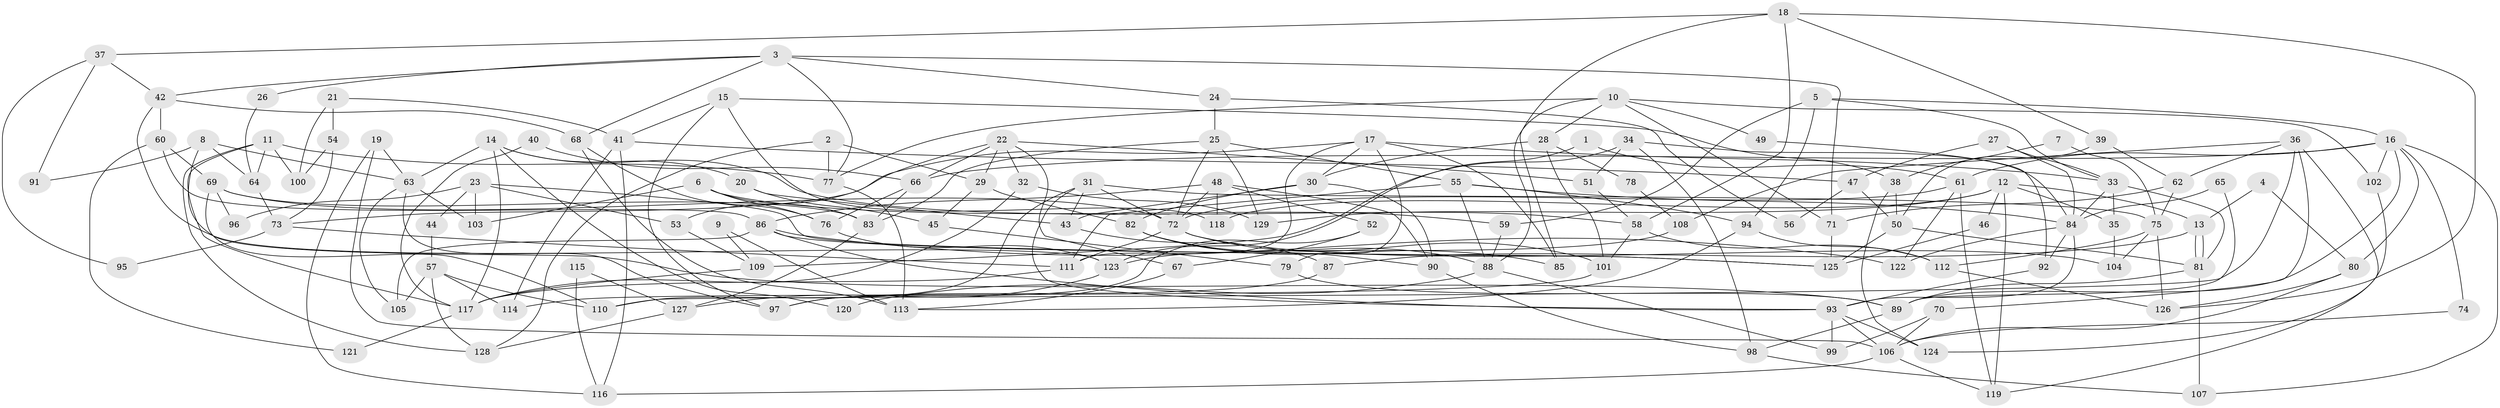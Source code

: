 // coarse degree distribution, {5: 0.13414634146341464, 3: 0.2073170731707317, 6: 0.12195121951219512, 2: 0.0975609756097561, 4: 0.15853658536585366, 8: 0.06097560975609756, 7: 0.15853658536585366, 11: 0.036585365853658534, 9: 0.024390243902439025}
// Generated by graph-tools (version 1.1) at 2025/52/02/27/25 19:52:08]
// undirected, 129 vertices, 258 edges
graph export_dot {
graph [start="1"]
  node [color=gray90,style=filled];
  1;
  2;
  3;
  4;
  5;
  6;
  7;
  8;
  9;
  10;
  11;
  12;
  13;
  14;
  15;
  16;
  17;
  18;
  19;
  20;
  21;
  22;
  23;
  24;
  25;
  26;
  27;
  28;
  29;
  30;
  31;
  32;
  33;
  34;
  35;
  36;
  37;
  38;
  39;
  40;
  41;
  42;
  43;
  44;
  45;
  46;
  47;
  48;
  49;
  50;
  51;
  52;
  53;
  54;
  55;
  56;
  57;
  58;
  59;
  60;
  61;
  62;
  63;
  64;
  65;
  66;
  67;
  68;
  69;
  70;
  71;
  72;
  73;
  74;
  75;
  76;
  77;
  78;
  79;
  80;
  81;
  82;
  83;
  84;
  85;
  86;
  87;
  88;
  89;
  90;
  91;
  92;
  93;
  94;
  95;
  96;
  97;
  98;
  99;
  100;
  101;
  102;
  103;
  104;
  105;
  106;
  107;
  108;
  109;
  110;
  111;
  112;
  113;
  114;
  115;
  116;
  117;
  118;
  119;
  120;
  121;
  122;
  123;
  124;
  125;
  126;
  127;
  128;
  129;
  1 -- 123;
  1 -- 61;
  2 -- 77;
  2 -- 29;
  2 -- 128;
  3 -- 42;
  3 -- 77;
  3 -- 24;
  3 -- 26;
  3 -- 68;
  3 -- 71;
  4 -- 13;
  4 -- 80;
  5 -- 16;
  5 -- 33;
  5 -- 59;
  5 -- 94;
  6 -- 59;
  6 -- 83;
  6 -- 76;
  6 -- 103;
  7 -- 38;
  7 -- 75;
  8 -- 89;
  8 -- 64;
  8 -- 63;
  8 -- 91;
  9 -- 109;
  9 -- 113;
  10 -- 71;
  10 -- 88;
  10 -- 28;
  10 -- 49;
  10 -- 77;
  10 -- 102;
  11 -- 117;
  11 -- 77;
  11 -- 64;
  11 -- 100;
  11 -- 128;
  12 -- 119;
  12 -- 129;
  12 -- 13;
  12 -- 35;
  12 -- 46;
  12 -- 118;
  13 -- 81;
  13 -- 81;
  13 -- 87;
  14 -- 58;
  14 -- 117;
  14 -- 20;
  14 -- 63;
  14 -- 120;
  15 -- 41;
  15 -- 97;
  15 -- 38;
  15 -- 118;
  16 -- 102;
  16 -- 61;
  16 -- 66;
  16 -- 74;
  16 -- 80;
  16 -- 89;
  16 -- 107;
  17 -- 85;
  17 -- 33;
  17 -- 30;
  17 -- 73;
  17 -- 79;
  17 -- 111;
  18 -- 58;
  18 -- 126;
  18 -- 37;
  18 -- 39;
  18 -- 85;
  19 -- 63;
  19 -- 106;
  19 -- 116;
  20 -- 43;
  20 -- 45;
  21 -- 41;
  21 -- 100;
  21 -- 54;
  22 -- 51;
  22 -- 67;
  22 -- 29;
  22 -- 32;
  22 -- 53;
  22 -- 66;
  23 -- 125;
  23 -- 103;
  23 -- 44;
  23 -- 53;
  23 -- 96;
  24 -- 25;
  24 -- 56;
  25 -- 83;
  25 -- 72;
  25 -- 55;
  25 -- 129;
  26 -- 64;
  27 -- 84;
  27 -- 33;
  27 -- 47;
  28 -- 30;
  28 -- 78;
  28 -- 101;
  29 -- 45;
  29 -- 82;
  30 -- 82;
  30 -- 43;
  30 -- 90;
  31 -- 93;
  31 -- 75;
  31 -- 43;
  31 -- 72;
  31 -- 110;
  32 -- 117;
  32 -- 129;
  33 -- 81;
  33 -- 35;
  33 -- 84;
  34 -- 84;
  34 -- 98;
  34 -- 51;
  34 -- 109;
  35 -- 104;
  36 -- 110;
  36 -- 119;
  36 -- 62;
  36 -- 70;
  36 -- 108;
  37 -- 42;
  37 -- 91;
  37 -- 95;
  38 -- 50;
  38 -- 124;
  39 -- 62;
  39 -- 50;
  40 -- 66;
  40 -- 117;
  41 -- 47;
  41 -- 114;
  41 -- 116;
  42 -- 123;
  42 -- 68;
  42 -- 60;
  43 -- 87;
  44 -- 57;
  45 -- 79;
  46 -- 125;
  47 -- 50;
  47 -- 56;
  48 -- 118;
  48 -- 86;
  48 -- 52;
  48 -- 72;
  48 -- 90;
  49 -- 92;
  50 -- 81;
  50 -- 125;
  51 -- 58;
  52 -- 97;
  52 -- 67;
  53 -- 109;
  54 -- 73;
  54 -- 100;
  55 -- 111;
  55 -- 84;
  55 -- 88;
  55 -- 94;
  57 -- 105;
  57 -- 128;
  57 -- 110;
  57 -- 114;
  58 -- 112;
  58 -- 101;
  59 -- 88;
  60 -- 69;
  60 -- 86;
  60 -- 121;
  61 -- 122;
  61 -- 72;
  61 -- 119;
  62 -- 71;
  62 -- 75;
  63 -- 97;
  63 -- 103;
  63 -- 105;
  64 -- 73;
  65 -- 89;
  65 -- 84;
  66 -- 76;
  66 -- 83;
  67 -- 113;
  68 -- 76;
  68 -- 113;
  69 -- 110;
  69 -- 72;
  69 -- 83;
  69 -- 96;
  70 -- 99;
  70 -- 106;
  71 -- 125;
  72 -- 101;
  72 -- 104;
  72 -- 111;
  73 -- 111;
  73 -- 95;
  74 -- 106;
  75 -- 112;
  75 -- 104;
  75 -- 126;
  76 -- 123;
  77 -- 113;
  78 -- 108;
  79 -- 89;
  80 -- 106;
  80 -- 126;
  81 -- 107;
  81 -- 89;
  82 -- 90;
  82 -- 85;
  82 -- 88;
  83 -- 127;
  84 -- 92;
  84 -- 93;
  84 -- 122;
  86 -- 93;
  86 -- 105;
  86 -- 122;
  86 -- 125;
  87 -- 97;
  88 -- 99;
  88 -- 120;
  89 -- 98;
  90 -- 98;
  92 -- 93;
  93 -- 106;
  93 -- 99;
  93 -- 124;
  94 -- 112;
  94 -- 113;
  98 -- 107;
  101 -- 114;
  102 -- 124;
  106 -- 116;
  106 -- 119;
  108 -- 123;
  109 -- 117;
  111 -- 117;
  112 -- 126;
  115 -- 116;
  115 -- 127;
  117 -- 121;
  123 -- 127;
  127 -- 128;
}
